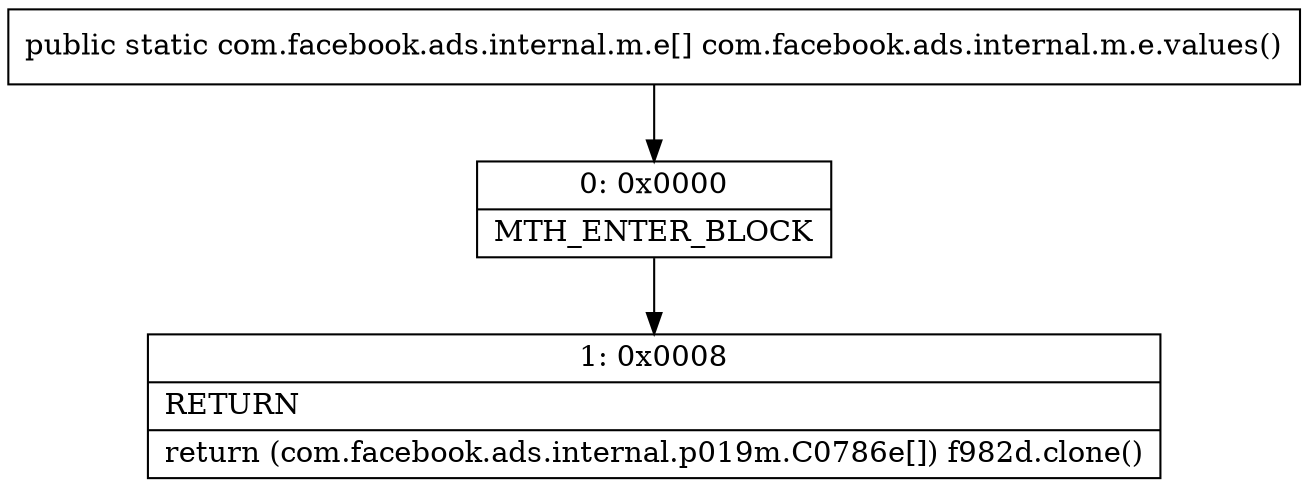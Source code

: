 digraph "CFG forcom.facebook.ads.internal.m.e.values()[Lcom\/facebook\/ads\/internal\/m\/e;" {
Node_0 [shape=record,label="{0\:\ 0x0000|MTH_ENTER_BLOCK\l}"];
Node_1 [shape=record,label="{1\:\ 0x0008|RETURN\l|return (com.facebook.ads.internal.p019m.C0786e[]) f982d.clone()\l}"];
MethodNode[shape=record,label="{public static com.facebook.ads.internal.m.e[] com.facebook.ads.internal.m.e.values() }"];
MethodNode -> Node_0;
Node_0 -> Node_1;
}

